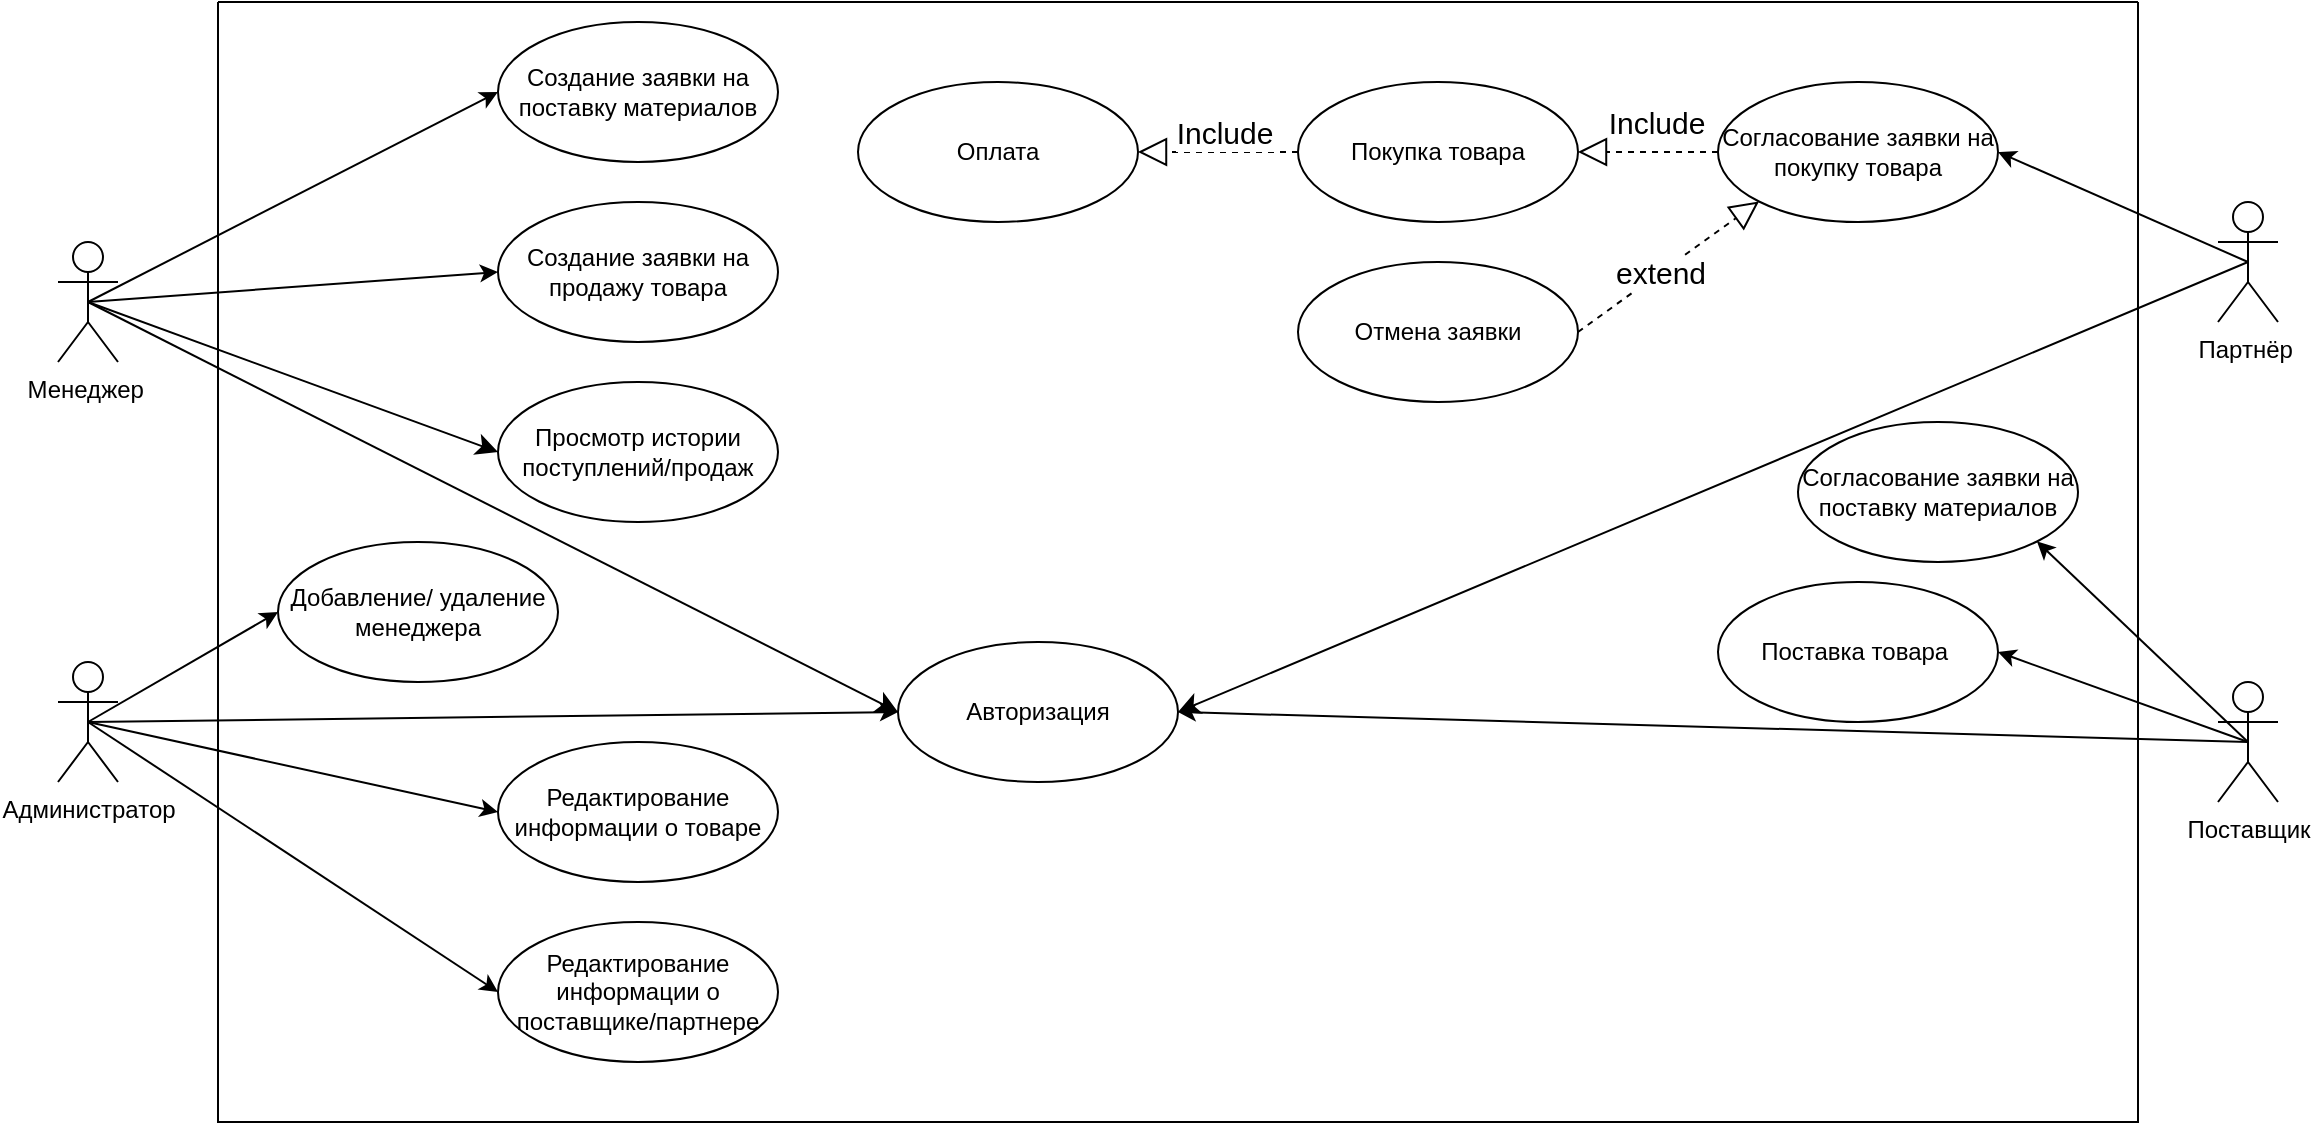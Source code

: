 <mxfile version="28.2.3">
  <diagram name="Страница — 1" id="cj9dZFTRUv_mSYRUVJqb">
    <mxGraphModel dx="1018" dy="794" grid="0" gridSize="10" guides="1" tooltips="1" connect="1" arrows="1" fold="1" page="0" pageScale="1" pageWidth="827" pageHeight="1169" math="0" shadow="0">
      <root>
        <mxCell id="0" />
        <mxCell id="1" parent="0" />
        <mxCell id="ghC8SgLDVR53fzkr8RoE-6" value="Поставка товара&amp;nbsp;" style="ellipse;whiteSpace=wrap;html=1;" parent="1" vertex="1">
          <mxGeometry x="1270" y="490" width="140" height="70" as="geometry" />
        </mxCell>
        <mxCell id="ghC8SgLDVR53fzkr8RoE-7" value="" style="endArrow=classic;html=1;rounded=0;exitX=0.5;exitY=0.5;exitDx=0;exitDy=0;exitPerimeter=0;entryX=1;entryY=0.5;entryDx=0;entryDy=0;" parent="1" source="ghC8SgLDVR53fzkr8RoE-5" target="ghC8SgLDVR53fzkr8RoE-6" edge="1">
          <mxGeometry width="50" height="50" relative="1" as="geometry">
            <mxPoint x="290" y="800" as="sourcePoint" />
            <mxPoint x="1420" y="510" as="targetPoint" />
          </mxGeometry>
        </mxCell>
        <mxCell id="ghC8SgLDVR53fzkr8RoE-8" value="Согласование заявки на поставку материалов" style="ellipse;whiteSpace=wrap;html=1;" parent="1" vertex="1">
          <mxGeometry x="1310" y="410" width="140" height="70" as="geometry" />
        </mxCell>
        <mxCell id="ghC8SgLDVR53fzkr8RoE-9" value="" style="endArrow=classic;html=1;rounded=0;exitX=0.5;exitY=0.5;exitDx=0;exitDy=0;exitPerimeter=0;entryX=1;entryY=1;entryDx=0;entryDy=0;" parent="1" source="ghC8SgLDVR53fzkr8RoE-5" target="ghC8SgLDVR53fzkr8RoE-8" edge="1">
          <mxGeometry width="50" height="50" relative="1" as="geometry">
            <mxPoint x="330" y="790" as="sourcePoint" />
            <mxPoint x="1460" y="470" as="targetPoint" />
          </mxGeometry>
        </mxCell>
        <mxCell id="ghC8SgLDVR53fzkr8RoE-30" value="" style="endArrow=classic;html=1;rounded=0;entryX=1;entryY=0.5;entryDx=0;entryDy=0;exitX=0.5;exitY=0.5;exitDx=0;exitDy=0;exitPerimeter=0;" parent="1" source="ghC8SgLDVR53fzkr8RoE-5" target="ghC8SgLDVR53fzkr8RoE-53" edge="1">
          <mxGeometry width="50" height="50" relative="1" as="geometry">
            <mxPoint x="150" y="975" as="sourcePoint" />
            <mxPoint x="245" y="860" as="targetPoint" />
          </mxGeometry>
        </mxCell>
        <mxCell id="ghC8SgLDVR53fzkr8RoE-40" style="edgeStyle=none;curved=1;rounded=0;orthogonalLoop=1;jettySize=auto;html=1;exitX=0.5;exitY=0.5;exitDx=0;exitDy=0;exitPerimeter=0;entryX=0;entryY=0.5;entryDx=0;entryDy=0;fontSize=12;startSize=8;endSize=8;" parent="1" source="ghC8SgLDVR53fzkr8RoE-34" target="ghC8SgLDVR53fzkr8RoE-39" edge="1">
          <mxGeometry relative="1" as="geometry" />
        </mxCell>
        <mxCell id="ghC8SgLDVR53fzkr8RoE-34" value="Менеджер&amp;nbsp;" style="shape=umlActor;verticalLabelPosition=bottom;verticalAlign=top;html=1;gradientColor=none;" parent="1" vertex="1">
          <mxGeometry x="440" y="320" width="30" height="60" as="geometry" />
        </mxCell>
        <mxCell id="ghC8SgLDVR53fzkr8RoE-35" value="Создание заявки на поставку материалов" style="ellipse;whiteSpace=wrap;html=1;" parent="1" vertex="1">
          <mxGeometry x="660" y="210" width="140" height="70" as="geometry" />
        </mxCell>
        <mxCell id="ghC8SgLDVR53fzkr8RoE-36" value="" style="endArrow=classic;html=1;rounded=0;exitX=0.5;exitY=0.5;exitDx=0;exitDy=0;exitPerimeter=0;entryX=0;entryY=0.5;entryDx=0;entryDy=0;" parent="1" source="ghC8SgLDVR53fzkr8RoE-34" target="ghC8SgLDVR53fzkr8RoE-35" edge="1">
          <mxGeometry width="50" height="50" relative="1" as="geometry">
            <mxPoint x="480" y="320" as="sourcePoint" />
            <mxPoint x="530" y="270" as="targetPoint" />
          </mxGeometry>
        </mxCell>
        <mxCell id="ghC8SgLDVR53fzkr8RoE-37" value="Создание заявки на продажу товара" style="ellipse;whiteSpace=wrap;html=1;" parent="1" vertex="1">
          <mxGeometry x="660" y="300" width="140" height="70" as="geometry" />
        </mxCell>
        <mxCell id="ghC8SgLDVR53fzkr8RoE-38" value="" style="endArrow=classic;html=1;rounded=0;entryX=0;entryY=0.5;entryDx=0;entryDy=0;exitX=0.5;exitY=0.5;exitDx=0;exitDy=0;exitPerimeter=0;" parent="1" target="ghC8SgLDVR53fzkr8RoE-37" edge="1" source="ghC8SgLDVR53fzkr8RoE-34">
          <mxGeometry width="50" height="50" relative="1" as="geometry">
            <mxPoint x="445" y="290" as="sourcePoint" />
            <mxPoint x="520" y="310" as="targetPoint" />
          </mxGeometry>
        </mxCell>
        <mxCell id="ghC8SgLDVR53fzkr8RoE-39" value="Просмотр истории поступлений/продаж" style="ellipse;whiteSpace=wrap;html=1;" parent="1" vertex="1">
          <mxGeometry x="660" y="390" width="140" height="70" as="geometry" />
        </mxCell>
        <mxCell id="ghC8SgLDVR53fzkr8RoE-55" style="edgeStyle=none;curved=1;rounded=0;orthogonalLoop=1;jettySize=auto;html=1;exitX=0.5;exitY=0.5;exitDx=0;exitDy=0;exitPerimeter=0;entryX=1;entryY=0.5;entryDx=0;entryDy=0;fontSize=12;startSize=8;endSize=8;" parent="1" source="ghC8SgLDVR53fzkr8RoE-41" target="ghC8SgLDVR53fzkr8RoE-53" edge="1">
          <mxGeometry relative="1" as="geometry" />
        </mxCell>
        <mxCell id="ghC8SgLDVR53fzkr8RoE-42" value="Согласование заявки на покупку товара" style="ellipse;whiteSpace=wrap;html=1;" parent="1" vertex="1">
          <mxGeometry x="1270" y="240" width="140" height="70" as="geometry" />
        </mxCell>
        <mxCell id="ghC8SgLDVR53fzkr8RoE-43" value="" style="endArrow=classic;html=1;rounded=0;entryX=1;entryY=0.5;entryDx=0;entryDy=0;exitX=0.5;exitY=0.5;exitDx=0;exitDy=0;exitPerimeter=0;" parent="1" source="ghC8SgLDVR53fzkr8RoE-41" target="ghC8SgLDVR53fzkr8RoE-42" edge="1">
          <mxGeometry width="50" height="50" relative="1" as="geometry">
            <mxPoint x="1495" y="330" as="sourcePoint" />
            <mxPoint x="1410" y="375" as="targetPoint" />
          </mxGeometry>
        </mxCell>
        <mxCell id="ghC8SgLDVR53fzkr8RoE-44" value="Покупка товара" style="ellipse;whiteSpace=wrap;html=1;" parent="1" vertex="1">
          <mxGeometry x="1060" y="240" width="140" height="70" as="geometry" />
        </mxCell>
        <mxCell id="ghC8SgLDVR53fzkr8RoE-45" value="" style="endArrow=block;dashed=1;endFill=0;endSize=12;html=1;rounded=0;entryX=1;entryY=0.5;entryDx=0;entryDy=0;exitX=0;exitY=0.5;exitDx=0;exitDy=0;" parent="1" source="ghC8SgLDVR53fzkr8RoE-42" target="ghC8SgLDVR53fzkr8RoE-44" edge="1">
          <mxGeometry width="160" relative="1" as="geometry">
            <mxPoint x="1260" y="110" as="sourcePoint" />
            <mxPoint x="1330" y="250" as="targetPoint" />
          </mxGeometry>
        </mxCell>
        <mxCell id="ghC8SgLDVR53fzkr8RoE-46" value="Include" style="edgeLabel;html=1;align=center;verticalAlign=middle;resizable=0;points=[];fontSize=15;" parent="ghC8SgLDVR53fzkr8RoE-45" vertex="1" connectable="0">
          <mxGeometry x="0.133" y="4" relative="1" as="geometry">
            <mxPoint x="8" y="-19" as="offset" />
          </mxGeometry>
        </mxCell>
        <mxCell id="ghC8SgLDVR53fzkr8RoE-50" value="" style="endArrow=block;dashed=1;endFill=0;endSize=12;html=1;rounded=0;exitX=0;exitY=0.5;exitDx=0;exitDy=0;entryX=1;entryY=0.5;entryDx=0;entryDy=0;" parent="1" source="ghC8SgLDVR53fzkr8RoE-44" target="ghC8SgLDVR53fzkr8RoE-52" edge="1">
          <mxGeometry width="160" relative="1" as="geometry">
            <mxPoint x="980" y="150" as="sourcePoint" />
            <mxPoint x="860" y="120" as="targetPoint" />
          </mxGeometry>
        </mxCell>
        <mxCell id="ghC8SgLDVR53fzkr8RoE-51" value="Include" style="edgeLabel;html=1;align=center;verticalAlign=middle;resizable=0;points=[];fontSize=15;" parent="ghC8SgLDVR53fzkr8RoE-50" vertex="1" connectable="0">
          <mxGeometry x="0.133" y="4" relative="1" as="geometry">
            <mxPoint x="8" y="-14" as="offset" />
          </mxGeometry>
        </mxCell>
        <mxCell id="ghC8SgLDVR53fzkr8RoE-52" value="Оплата" style="ellipse;whiteSpace=wrap;html=1;" parent="1" vertex="1">
          <mxGeometry x="840" y="240" width="140" height="70" as="geometry" />
        </mxCell>
        <mxCell id="ghC8SgLDVR53fzkr8RoE-53" value="Авторизация" style="ellipse;whiteSpace=wrap;html=1;" parent="1" vertex="1">
          <mxGeometry x="860" y="520" width="140" height="70" as="geometry" />
        </mxCell>
        <mxCell id="ghC8SgLDVR53fzkr8RoE-54" style="edgeStyle=none;curved=1;rounded=0;orthogonalLoop=1;jettySize=auto;html=1;exitX=0.5;exitY=0.5;exitDx=0;exitDy=0;exitPerimeter=0;fontSize=12;startSize=8;endSize=8;entryX=0;entryY=0.5;entryDx=0;entryDy=0;" parent="1" source="ghC8SgLDVR53fzkr8RoE-34" target="ghC8SgLDVR53fzkr8RoE-53" edge="1">
          <mxGeometry relative="1" as="geometry">
            <mxPoint x="627" y="560" as="targetPoint" />
          </mxGeometry>
        </mxCell>
        <mxCell id="ghC8SgLDVR53fzkr8RoE-56" value="" style="endArrow=block;dashed=1;endFill=0;endSize=12;html=1;rounded=0;exitX=1;exitY=0.5;exitDx=0;exitDy=0;entryX=0;entryY=1;entryDx=0;entryDy=0;" parent="1" source="ghC8SgLDVR53fzkr8RoE-58" edge="1" target="ghC8SgLDVR53fzkr8RoE-42">
          <mxGeometry width="160" relative="1" as="geometry">
            <mxPoint x="960" y="380" as="sourcePoint" />
            <mxPoint x="1060" y="300" as="targetPoint" />
          </mxGeometry>
        </mxCell>
        <mxCell id="ghC8SgLDVR53fzkr8RoE-57" value="extend" style="edgeLabel;html=1;align=center;verticalAlign=middle;resizable=0;points=[];fontSize=15;" parent="ghC8SgLDVR53fzkr8RoE-56" vertex="1" connectable="0">
          <mxGeometry x="0.133" y="4" relative="1" as="geometry">
            <mxPoint x="-8" y="10" as="offset" />
          </mxGeometry>
        </mxCell>
        <mxCell id="ghC8SgLDVR53fzkr8RoE-58" value="Отмена заявки" style="ellipse;whiteSpace=wrap;html=1;" parent="1" vertex="1">
          <mxGeometry x="1060" y="330" width="140" height="70" as="geometry" />
        </mxCell>
        <mxCell id="Ihu6XY7FOy_Qz9pvrFsJ-6" style="edgeStyle=none;rounded=0;orthogonalLoop=1;jettySize=auto;html=1;exitX=0.5;exitY=0.5;exitDx=0;exitDy=0;exitPerimeter=0;entryX=0;entryY=0.5;entryDx=0;entryDy=0;" edge="1" parent="1" source="Ihu6XY7FOy_Qz9pvrFsJ-1" target="ghC8SgLDVR53fzkr8RoE-53">
          <mxGeometry relative="1" as="geometry" />
        </mxCell>
        <mxCell id="Ihu6XY7FOy_Qz9pvrFsJ-7" style="edgeStyle=none;rounded=0;orthogonalLoop=1;jettySize=auto;html=1;exitX=0.5;exitY=0.5;exitDx=0;exitDy=0;exitPerimeter=0;entryX=0;entryY=0.5;entryDx=0;entryDy=0;" edge="1" parent="1" source="Ihu6XY7FOy_Qz9pvrFsJ-1" target="Ihu6XY7FOy_Qz9pvrFsJ-4">
          <mxGeometry relative="1" as="geometry" />
        </mxCell>
        <mxCell id="Ihu6XY7FOy_Qz9pvrFsJ-8" style="edgeStyle=none;rounded=0;orthogonalLoop=1;jettySize=auto;html=1;exitX=0.5;exitY=0.5;exitDx=0;exitDy=0;exitPerimeter=0;entryX=0;entryY=0.5;entryDx=0;entryDy=0;" edge="1" parent="1" source="Ihu6XY7FOy_Qz9pvrFsJ-1" target="Ihu6XY7FOy_Qz9pvrFsJ-2">
          <mxGeometry relative="1" as="geometry" />
        </mxCell>
        <mxCell id="Ihu6XY7FOy_Qz9pvrFsJ-9" style="edgeStyle=none;rounded=0;orthogonalLoop=1;jettySize=auto;html=1;exitX=0.5;exitY=0.5;exitDx=0;exitDy=0;exitPerimeter=0;entryX=0;entryY=0.5;entryDx=0;entryDy=0;" edge="1" parent="1" source="Ihu6XY7FOy_Qz9pvrFsJ-1" target="Ihu6XY7FOy_Qz9pvrFsJ-3">
          <mxGeometry relative="1" as="geometry" />
        </mxCell>
        <mxCell id="Ihu6XY7FOy_Qz9pvrFsJ-1" value="Администратор" style="shape=umlActor;verticalLabelPosition=bottom;verticalAlign=top;html=1;" vertex="1" parent="1">
          <mxGeometry x="440" y="530" width="30" height="60" as="geometry" />
        </mxCell>
        <mxCell id="Ihu6XY7FOy_Qz9pvrFsJ-2" value="Редактирование информации о поставщике/партнере" style="ellipse;whiteSpace=wrap;html=1;" vertex="1" parent="1">
          <mxGeometry x="660" y="660" width="140" height="70" as="geometry" />
        </mxCell>
        <mxCell id="Ihu6XY7FOy_Qz9pvrFsJ-3" value="Добавление/ удаление менеджера" style="ellipse;whiteSpace=wrap;html=1;" vertex="1" parent="1">
          <mxGeometry x="550" y="470" width="140" height="70" as="geometry" />
        </mxCell>
        <mxCell id="Ihu6XY7FOy_Qz9pvrFsJ-4" value="Редактирование информации о товаре" style="ellipse;whiteSpace=wrap;html=1;" vertex="1" parent="1">
          <mxGeometry x="660" y="570" width="140" height="70" as="geometry" />
        </mxCell>
        <mxCell id="Ihu6XY7FOy_Qz9pvrFsJ-11" value="" style="swimlane;startSize=0;" vertex="1" parent="1">
          <mxGeometry x="520" y="200" width="960" height="560" as="geometry" />
        </mxCell>
        <mxCell id="ghC8SgLDVR53fzkr8RoE-5" value="Поставщик" style="shape=umlActor;verticalLabelPosition=bottom;verticalAlign=top;html=1;" parent="Ihu6XY7FOy_Qz9pvrFsJ-11" vertex="1">
          <mxGeometry x="1000" y="340" width="30" height="60" as="geometry" />
        </mxCell>
        <mxCell id="ghC8SgLDVR53fzkr8RoE-41" value="Партнёр&lt;span style=&quot;background-color: transparent; color: light-dark(rgb(0, 0, 0), rgb(255, 255, 255));&quot;&gt;&amp;nbsp;&lt;/span&gt;" style="shape=umlActor;verticalLabelPosition=bottom;verticalAlign=top;html=1;" parent="Ihu6XY7FOy_Qz9pvrFsJ-11" vertex="1">
          <mxGeometry x="1000" y="100" width="30" height="60" as="geometry" />
        </mxCell>
      </root>
    </mxGraphModel>
  </diagram>
</mxfile>

